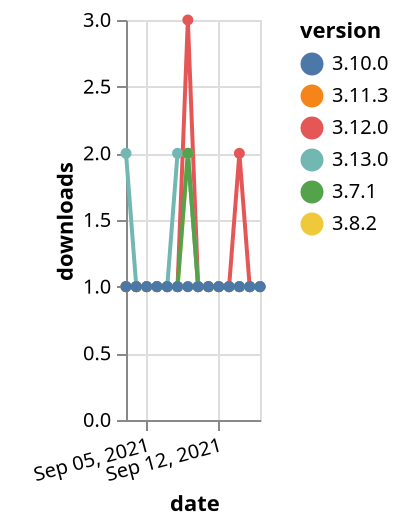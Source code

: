 {"$schema": "https://vega.github.io/schema/vega-lite/v5.json", "description": "A simple bar chart with embedded data.", "data": {"values": [{"date": "2021-09-03", "total": 179, "delta": 1, "version": "3.8.2"}, {"date": "2021-09-04", "total": 180, "delta": 1, "version": "3.8.2"}, {"date": "2021-09-05", "total": 181, "delta": 1, "version": "3.8.2"}, {"date": "2021-09-06", "total": 182, "delta": 1, "version": "3.8.2"}, {"date": "2021-09-07", "total": 183, "delta": 1, "version": "3.8.2"}, {"date": "2021-09-08", "total": 184, "delta": 1, "version": "3.8.2"}, {"date": "2021-09-09", "total": 186, "delta": 2, "version": "3.8.2"}, {"date": "2021-09-10", "total": 187, "delta": 1, "version": "3.8.2"}, {"date": "2021-09-11", "total": 188, "delta": 1, "version": "3.8.2"}, {"date": "2021-09-12", "total": 189, "delta": 1, "version": "3.8.2"}, {"date": "2021-09-13", "total": 190, "delta": 1, "version": "3.8.2"}, {"date": "2021-09-14", "total": 191, "delta": 1, "version": "3.8.2"}, {"date": "2021-09-15", "total": 192, "delta": 1, "version": "3.8.2"}, {"date": "2021-09-16", "total": 193, "delta": 1, "version": "3.8.2"}, {"date": "2021-09-03", "total": 175, "delta": 1, "version": "3.12.0"}, {"date": "2021-09-04", "total": 176, "delta": 1, "version": "3.12.0"}, {"date": "2021-09-05", "total": 177, "delta": 1, "version": "3.12.0"}, {"date": "2021-09-06", "total": 178, "delta": 1, "version": "3.12.0"}, {"date": "2021-09-07", "total": 179, "delta": 1, "version": "3.12.0"}, {"date": "2021-09-08", "total": 180, "delta": 1, "version": "3.12.0"}, {"date": "2021-09-09", "total": 183, "delta": 3, "version": "3.12.0"}, {"date": "2021-09-10", "total": 184, "delta": 1, "version": "3.12.0"}, {"date": "2021-09-11", "total": 185, "delta": 1, "version": "3.12.0"}, {"date": "2021-09-12", "total": 186, "delta": 1, "version": "3.12.0"}, {"date": "2021-09-13", "total": 187, "delta": 1, "version": "3.12.0"}, {"date": "2021-09-14", "total": 189, "delta": 2, "version": "3.12.0"}, {"date": "2021-09-15", "total": 190, "delta": 1, "version": "3.12.0"}, {"date": "2021-09-16", "total": 191, "delta": 1, "version": "3.12.0"}, {"date": "2021-09-03", "total": 142, "delta": 1, "version": "3.11.3"}, {"date": "2021-09-04", "total": 143, "delta": 1, "version": "3.11.3"}, {"date": "2021-09-05", "total": 144, "delta": 1, "version": "3.11.3"}, {"date": "2021-09-06", "total": 145, "delta": 1, "version": "3.11.3"}, {"date": "2021-09-07", "total": 146, "delta": 1, "version": "3.11.3"}, {"date": "2021-09-08", "total": 147, "delta": 1, "version": "3.11.3"}, {"date": "2021-09-09", "total": 148, "delta": 1, "version": "3.11.3"}, {"date": "2021-09-10", "total": 149, "delta": 1, "version": "3.11.3"}, {"date": "2021-09-11", "total": 150, "delta": 1, "version": "3.11.3"}, {"date": "2021-09-12", "total": 151, "delta": 1, "version": "3.11.3"}, {"date": "2021-09-13", "total": 152, "delta": 1, "version": "3.11.3"}, {"date": "2021-09-14", "total": 153, "delta": 1, "version": "3.11.3"}, {"date": "2021-09-15", "total": 154, "delta": 1, "version": "3.11.3"}, {"date": "2021-09-16", "total": 155, "delta": 1, "version": "3.11.3"}, {"date": "2021-09-03", "total": 116, "delta": 2, "version": "3.13.0"}, {"date": "2021-09-04", "total": 117, "delta": 1, "version": "3.13.0"}, {"date": "2021-09-05", "total": 118, "delta": 1, "version": "3.13.0"}, {"date": "2021-09-06", "total": 119, "delta": 1, "version": "3.13.0"}, {"date": "2021-09-07", "total": 120, "delta": 1, "version": "3.13.0"}, {"date": "2021-09-08", "total": 122, "delta": 2, "version": "3.13.0"}, {"date": "2021-09-09", "total": 124, "delta": 2, "version": "3.13.0"}, {"date": "2021-09-10", "total": 125, "delta": 1, "version": "3.13.0"}, {"date": "2021-09-11", "total": 126, "delta": 1, "version": "3.13.0"}, {"date": "2021-09-12", "total": 127, "delta": 1, "version": "3.13.0"}, {"date": "2021-09-13", "total": 128, "delta": 1, "version": "3.13.0"}, {"date": "2021-09-14", "total": 129, "delta": 1, "version": "3.13.0"}, {"date": "2021-09-15", "total": 130, "delta": 1, "version": "3.13.0"}, {"date": "2021-09-16", "total": 131, "delta": 1, "version": "3.13.0"}, {"date": "2021-09-03", "total": 326, "delta": 1, "version": "3.7.1"}, {"date": "2021-09-04", "total": 327, "delta": 1, "version": "3.7.1"}, {"date": "2021-09-05", "total": 328, "delta": 1, "version": "3.7.1"}, {"date": "2021-09-06", "total": 329, "delta": 1, "version": "3.7.1"}, {"date": "2021-09-07", "total": 330, "delta": 1, "version": "3.7.1"}, {"date": "2021-09-08", "total": 331, "delta": 1, "version": "3.7.1"}, {"date": "2021-09-09", "total": 333, "delta": 2, "version": "3.7.1"}, {"date": "2021-09-10", "total": 334, "delta": 1, "version": "3.7.1"}, {"date": "2021-09-11", "total": 335, "delta": 1, "version": "3.7.1"}, {"date": "2021-09-12", "total": 336, "delta": 1, "version": "3.7.1"}, {"date": "2021-09-13", "total": 337, "delta": 1, "version": "3.7.1"}, {"date": "2021-09-14", "total": 338, "delta": 1, "version": "3.7.1"}, {"date": "2021-09-15", "total": 339, "delta": 1, "version": "3.7.1"}, {"date": "2021-09-16", "total": 340, "delta": 1, "version": "3.7.1"}, {"date": "2021-09-03", "total": 167, "delta": 1, "version": "3.10.0"}, {"date": "2021-09-04", "total": 168, "delta": 1, "version": "3.10.0"}, {"date": "2021-09-05", "total": 169, "delta": 1, "version": "3.10.0"}, {"date": "2021-09-06", "total": 170, "delta": 1, "version": "3.10.0"}, {"date": "2021-09-07", "total": 171, "delta": 1, "version": "3.10.0"}, {"date": "2021-09-08", "total": 172, "delta": 1, "version": "3.10.0"}, {"date": "2021-09-09", "total": 173, "delta": 1, "version": "3.10.0"}, {"date": "2021-09-10", "total": 174, "delta": 1, "version": "3.10.0"}, {"date": "2021-09-11", "total": 175, "delta": 1, "version": "3.10.0"}, {"date": "2021-09-12", "total": 176, "delta": 1, "version": "3.10.0"}, {"date": "2021-09-13", "total": 177, "delta": 1, "version": "3.10.0"}, {"date": "2021-09-14", "total": 178, "delta": 1, "version": "3.10.0"}, {"date": "2021-09-15", "total": 179, "delta": 1, "version": "3.10.0"}, {"date": "2021-09-16", "total": 180, "delta": 1, "version": "3.10.0"}]}, "width": "container", "mark": {"type": "line", "point": {"filled": true}}, "encoding": {"x": {"field": "date", "type": "temporal", "timeUnit": "yearmonthdate", "title": "date", "axis": {"labelAngle": -15}}, "y": {"field": "delta", "type": "quantitative", "title": "downloads"}, "color": {"field": "version", "type": "nominal"}, "tooltip": {"field": "delta"}}}